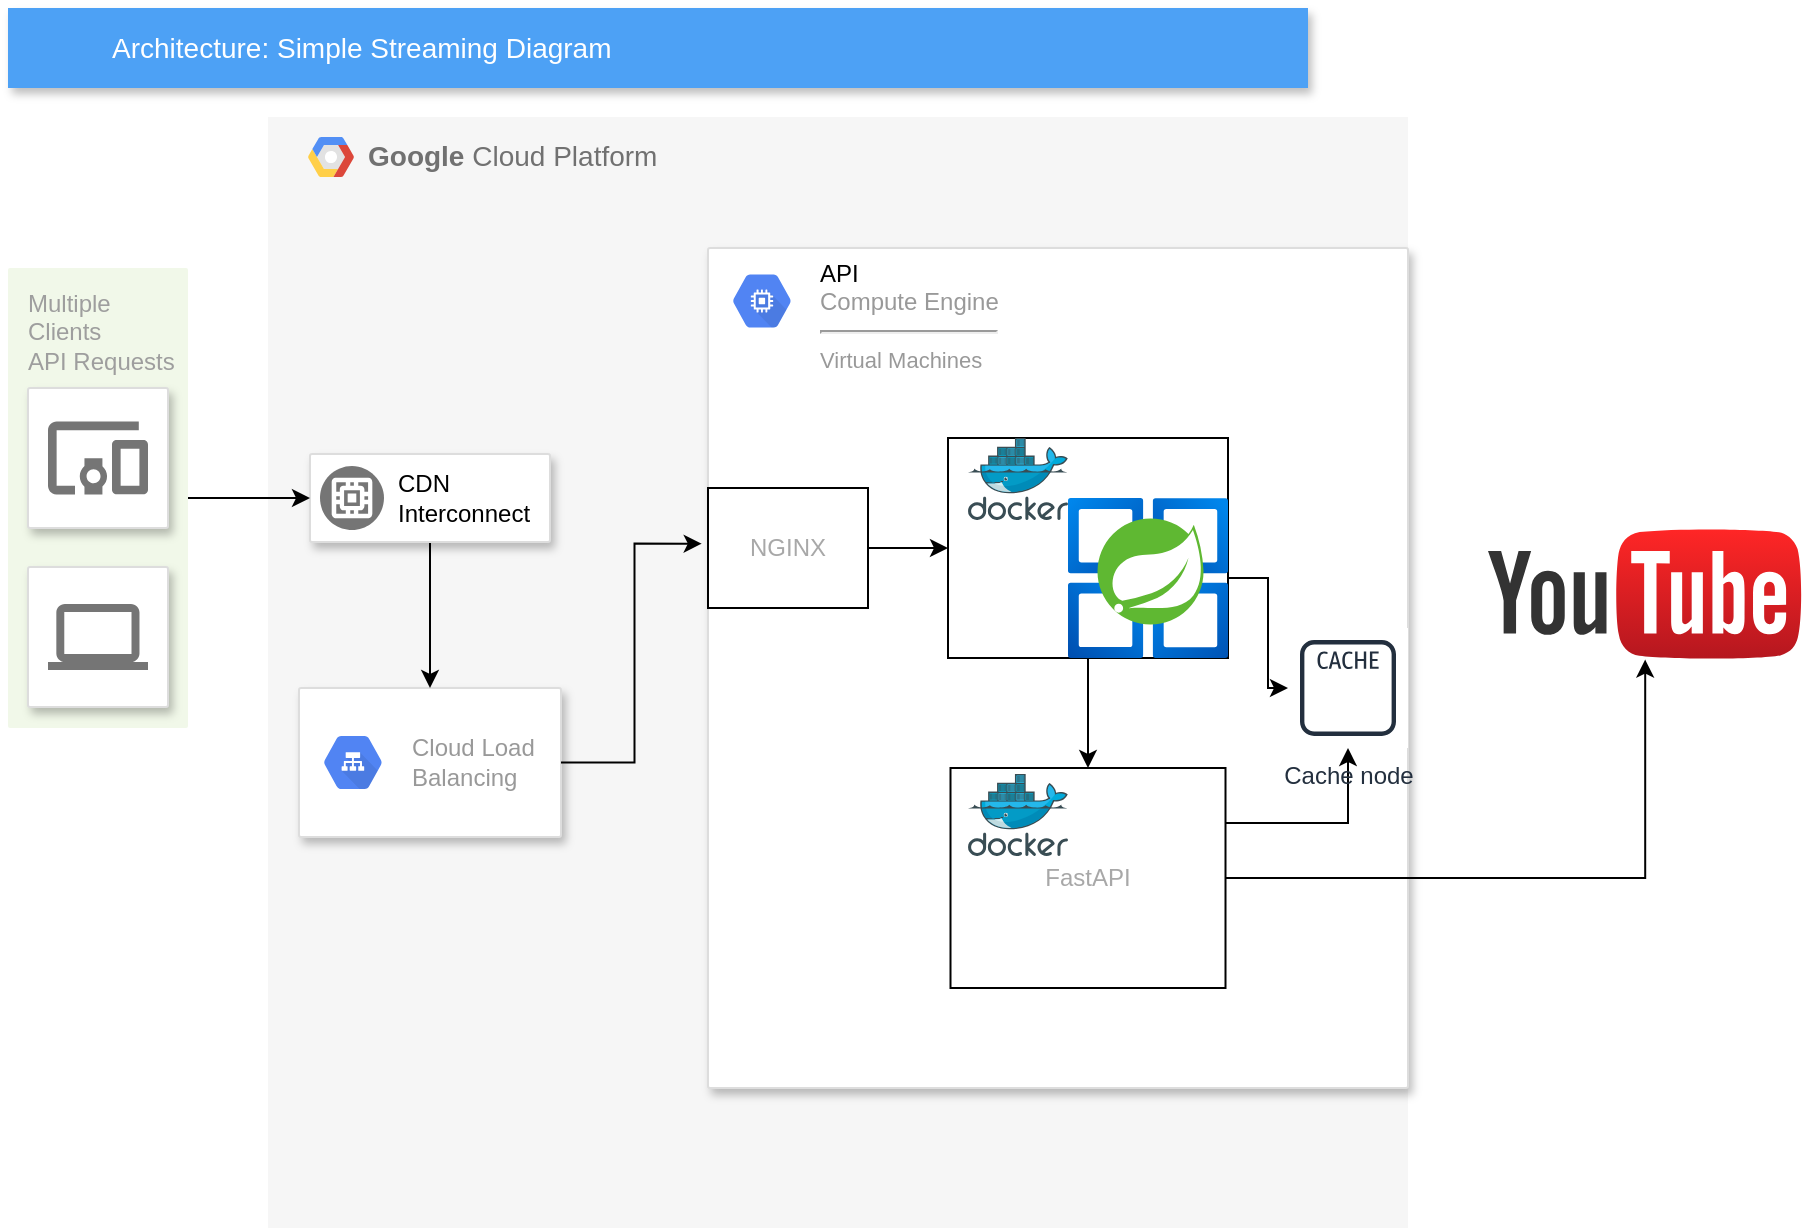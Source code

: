 <mxfile version="21.6.6" type="github">
  <diagram id="f106602c-feb2-e66a-4537-3a34d633f6aa" name="Page-1">
    <mxGraphModel dx="954" dy="648" grid="1" gridSize="10" guides="1" tooltips="1" connect="1" arrows="1" fold="1" page="1" pageScale="1" pageWidth="1169" pageHeight="827" background="none" math="0" shadow="0">
      <root>
        <mxCell id="0" />
        <mxCell id="1" parent="0" />
        <mxCell id="14" value="&lt;b&gt;Google &lt;/b&gt;Cloud Platform" style="fillColor=#F6F6F6;strokeColor=none;shadow=0;gradientColor=none;fontSize=14;align=left;spacing=10;fontColor=#717171;9E9E9E;verticalAlign=top;spacingTop=-4;fontStyle=0;spacingLeft=40;html=1;" parent="1" vertex="1">
          <mxGeometry x="390" y="64.5" width="570" height="555.5" as="geometry" />
        </mxCell>
        <mxCell id="15" value="" style="shape=mxgraph.gcp2.google_cloud_platform;fillColor=#F6F6F6;strokeColor=none;shadow=0;gradientColor=none;" parent="14" vertex="1">
          <mxGeometry width="23" height="20" relative="1" as="geometry">
            <mxPoint x="20" y="10" as="offset" />
          </mxGeometry>
        </mxCell>
        <mxCell id="989" value="" style="strokeColor=#dddddd;fillColor=#ffffff;shadow=1;strokeWidth=1;rounded=1;absoluteArcSize=1;arcSize=2;fontSize=11;fontColor=#9E9E9E;align=center;html=1;" parent="14" vertex="1">
          <mxGeometry x="15.5" y="285.5" width="131" height="74.5" as="geometry" />
        </mxCell>
        <mxCell id="990" value="Cloud Load&#xa;Balancing" style="dashed=0;connectable=0;html=1;fillColor=#5184F3;strokeColor=none;shape=mxgraph.gcp2.hexIcon;prIcon=cloud_load_balancing;part=1;labelPosition=right;verticalLabelPosition=middle;align=left;verticalAlign=middle;spacingLeft=5;fontColor=#999999;fontSize=12;" parent="989" vertex="1">
          <mxGeometry y="0.5" width="44" height="39" relative="1" as="geometry">
            <mxPoint x="5" y="-19.5" as="offset" />
          </mxGeometry>
        </mxCell>
        <mxCell id="XF7Pkt1dxF7L_GEAWQAG-1002" style="edgeStyle=orthogonalEdgeStyle;rounded=0;orthogonalLoop=1;jettySize=auto;html=1;exitX=0.5;exitY=1;exitDx=0;exitDy=0;" parent="14" source="989" target="989" edge="1">
          <mxGeometry relative="1" as="geometry" />
        </mxCell>
        <mxCell id="993" value="" style="strokeColor=#dddddd;fillColor=#ffffff;shadow=1;strokeWidth=1;rounded=1;absoluteArcSize=1;arcSize=2;fontSize=11;fontColor=#9E9E9E;align=center;html=1;" parent="14" vertex="1">
          <mxGeometry x="220" y="65.5" width="350" height="420" as="geometry" />
        </mxCell>
        <mxCell id="XF7Pkt1dxF7L_GEAWQAG-1018" style="edgeStyle=orthogonalEdgeStyle;rounded=0;orthogonalLoop=1;jettySize=auto;html=1;entryX=0.5;entryY=0;entryDx=0;entryDy=0;" parent="993" source="XF7Pkt1dxF7L_GEAWQAG-1016" target="XF7Pkt1dxF7L_GEAWQAG-1009" edge="1">
          <mxGeometry relative="1" as="geometry" />
        </mxCell>
        <mxCell id="XF7Pkt1dxF7L_GEAWQAG-1016" value="" style="rounded=0;whiteSpace=wrap;html=1;fillColor=#FFFFFF;" parent="993" vertex="1">
          <mxGeometry x="120" y="95" width="140" height="110" as="geometry" />
        </mxCell>
        <mxCell id="994" value="&lt;font color=&quot;#000000&quot;&gt;API&lt;/font&gt;&lt;br&gt;Compute Engine&lt;hr&gt;&lt;font style=&quot;font-size: 11px&quot;&gt;Virtual Machines&lt;/font&gt;" style="dashed=0;connectable=0;html=1;fillColor=#5184F3;strokeColor=none;shape=mxgraph.gcp2.hexIcon;prIcon=compute_engine;part=1;labelPosition=right;verticalLabelPosition=middle;align=left;verticalAlign=top;spacingLeft=5;fontColor=#999999;fontSize=12;spacingTop=-8;" parent="993" vertex="1">
          <mxGeometry width="44" height="39" relative="1" as="geometry">
            <mxPoint x="5" y="7" as="offset" />
          </mxGeometry>
        </mxCell>
        <mxCell id="XF7Pkt1dxF7L_GEAWQAG-1027" style="edgeStyle=orthogonalEdgeStyle;rounded=0;orthogonalLoop=1;jettySize=auto;html=1;" parent="993" source="XF7Pkt1dxF7L_GEAWQAG-1005" target="XF7Pkt1dxF7L_GEAWQAG-1026" edge="1">
          <mxGeometry relative="1" as="geometry" />
        </mxCell>
        <mxCell id="XF7Pkt1dxF7L_GEAWQAG-1005" value="" style="image;aspect=fixed;html=1;points=[];align=center;fontSize=12;image=img/lib/azure2/compute/Azure_Spring_Cloud.svg;" parent="993" vertex="1">
          <mxGeometry x="180" y="125" width="80" height="80" as="geometry" />
        </mxCell>
        <mxCell id="XF7Pkt1dxF7L_GEAWQAG-1017" value="" style="edgeStyle=orthogonalEdgeStyle;rounded=0;orthogonalLoop=1;jettySize=auto;html=1;entryX=0;entryY=0.5;entryDx=0;entryDy=0;" parent="993" source="XF7Pkt1dxF7L_GEAWQAG-1006" target="XF7Pkt1dxF7L_GEAWQAG-1016" edge="1">
          <mxGeometry relative="1" as="geometry" />
        </mxCell>
        <mxCell id="XF7Pkt1dxF7L_GEAWQAG-1006" value="&lt;font&gt;NGINX&lt;/font&gt;" style="rounded=0;whiteSpace=wrap;html=1;fillColor=#FFFFFF;fontColor=#A8A8A8;" parent="993" vertex="1">
          <mxGeometry y="120" width="80" height="60" as="geometry" />
        </mxCell>
        <mxCell id="XF7Pkt1dxF7L_GEAWQAG-1029" style="edgeStyle=orthogonalEdgeStyle;rounded=0;orthogonalLoop=1;jettySize=auto;html=1;exitX=1;exitY=0.25;exitDx=0;exitDy=0;" parent="993" source="XF7Pkt1dxF7L_GEAWQAG-1009" target="XF7Pkt1dxF7L_GEAWQAG-1026" edge="1">
          <mxGeometry relative="1" as="geometry" />
        </mxCell>
        <mxCell id="XF7Pkt1dxF7L_GEAWQAG-1009" value="&lt;font&gt;FastAPI&lt;/font&gt;" style="rounded=0;whiteSpace=wrap;html=1;fillColor=#FFFFFF;fontColor=#A8A8A8;" parent="993" vertex="1">
          <mxGeometry x="121.25" y="260" width="137.5" height="110" as="geometry" />
        </mxCell>
        <mxCell id="XF7Pkt1dxF7L_GEAWQAG-1013" value="" style="image;sketch=0;aspect=fixed;html=1;points=[];align=center;fontSize=12;image=img/lib/mscae/Docker.svg;" parent="993" vertex="1">
          <mxGeometry x="130" y="95" width="50" height="41" as="geometry" />
        </mxCell>
        <mxCell id="XF7Pkt1dxF7L_GEAWQAG-1014" value="" style="image;sketch=0;aspect=fixed;html=1;points=[];align=center;fontSize=12;image=img/lib/mscae/Docker.svg;" parent="993" vertex="1">
          <mxGeometry x="130" y="263" width="50" height="41" as="geometry" />
        </mxCell>
        <mxCell id="XF7Pkt1dxF7L_GEAWQAG-1026" value="Cache node" style="sketch=0;outlineConnect=0;fontColor=#232F3E;gradientColor=none;strokeColor=#232F3E;fillColor=#ffffff;dashed=0;verticalLabelPosition=bottom;verticalAlign=top;align=center;html=1;fontSize=12;fontStyle=0;aspect=fixed;shape=mxgraph.aws4.resourceIcon;resIcon=mxgraph.aws4.cache_node;" parent="993" vertex="1">
          <mxGeometry x="290" y="190" width="60" height="60" as="geometry" />
        </mxCell>
        <mxCell id="XF7Pkt1dxF7L_GEAWQAG-1004" value="" style="edgeStyle=orthogonalEdgeStyle;rounded=0;orthogonalLoop=1;jettySize=auto;html=1;entryX=-0.009;entryY=0.352;entryDx=0;entryDy=0;entryPerimeter=0;" parent="14" source="989" target="993" edge="1">
          <mxGeometry relative="1" as="geometry" />
        </mxCell>
        <mxCell id="4KMBcPScXVovLI_vRlF_-1004" value="" style="edgeStyle=orthogonalEdgeStyle;rounded=0;orthogonalLoop=1;jettySize=auto;html=1;" edge="1" parent="14" source="4KMBcPScXVovLI_vRlF_-1001" target="989">
          <mxGeometry relative="1" as="geometry" />
        </mxCell>
        <mxCell id="4KMBcPScXVovLI_vRlF_-1001" value="" style="strokeColor=#dddddd;shadow=1;strokeWidth=1;rounded=1;absoluteArcSize=1;arcSize=2;" vertex="1" parent="14">
          <mxGeometry x="21" y="168.5" width="120" height="44" as="geometry" />
        </mxCell>
        <mxCell id="4KMBcPScXVovLI_vRlF_-1002" value="CDN&#xa;Interconnect" style="sketch=0;dashed=0;connectable=0;html=1;fillColor=#757575;strokeColor=none;shape=mxgraph.gcp2.google_network_edge_cache;part=1;labelPosition=right;verticalLabelPosition=middle;align=left;verticalAlign=middle;spacingLeft=5;fontSize=12;" vertex="1" parent="4KMBcPScXVovLI_vRlF_-1001">
          <mxGeometry y="0.5" width="32" height="32" relative="1" as="geometry">
            <mxPoint x="5" y="-16" as="offset" />
          </mxGeometry>
        </mxCell>
        <mxCell id="4KMBcPScXVovLI_vRlF_-1003" value="" style="edgeStyle=orthogonalEdgeStyle;rounded=0;orthogonalLoop=1;jettySize=auto;html=1;" edge="1" parent="1" source="997" target="4KMBcPScXVovLI_vRlF_-1001">
          <mxGeometry relative="1" as="geometry" />
        </mxCell>
        <mxCell id="997" value="Multiple&lt;br&gt;Clients&lt;br&gt;API Requests&lt;br&gt;" style="rounded=1;absoluteArcSize=1;arcSize=2;html=1;strokeColor=none;gradientColor=none;shadow=0;dashed=0;fontSize=12;fontColor=#9E9E9E;align=left;verticalAlign=top;spacing=10;spacingTop=-4;fillColor=#F1F8E9;" parent="1" vertex="1">
          <mxGeometry x="260" y="140" width="90" height="230" as="geometry" />
        </mxCell>
        <mxCell id="818" value="Architecture: Simple Streaming Diagram" style="fillColor=#4DA1F5;strokeColor=none;shadow=1;gradientColor=none;fontSize=14;align=left;spacingLeft=50;fontColor=#ffffff;html=1;" parent="1" vertex="1">
          <mxGeometry x="260" y="10" width="650" height="40" as="geometry" />
        </mxCell>
        <mxCell id="985" value="" style="strokeColor=#dddddd;fillColor=#ffffff;shadow=1;strokeWidth=1;rounded=1;absoluteArcSize=1;arcSize=2;labelPosition=center;verticalLabelPosition=middle;align=center;verticalAlign=bottom;spacingLeft=0;fontColor=#999999;fontSize=12;whiteSpace=wrap;spacingBottom=2;html=1;" parent="1" vertex="1">
          <mxGeometry x="270" y="200" width="70" height="70" as="geometry" />
        </mxCell>
        <mxCell id="986" value="" style="dashed=0;connectable=0;html=1;fillColor=#757575;strokeColor=none;shape=mxgraph.gcp2.mobile_devices;part=1;" parent="985" vertex="1">
          <mxGeometry x="0.5" width="50" height="36.5" relative="1" as="geometry">
            <mxPoint x="-25" y="16.75" as="offset" />
          </mxGeometry>
        </mxCell>
        <mxCell id="987" value="" style="strokeColor=#dddddd;fillColor=#ffffff;shadow=1;strokeWidth=1;rounded=1;absoluteArcSize=1;arcSize=2;labelPosition=center;verticalLabelPosition=middle;align=center;verticalAlign=bottom;spacingLeft=0;fontColor=#999999;fontSize=12;whiteSpace=wrap;spacingBottom=2;html=1;" parent="1" vertex="1">
          <mxGeometry x="270" y="289.5" width="70" height="70" as="geometry" />
        </mxCell>
        <mxCell id="988" value="" style="dashed=0;connectable=0;html=1;fillColor=#757575;strokeColor=none;shape=mxgraph.gcp2.laptop;part=1;" parent="987" vertex="1">
          <mxGeometry x="0.5" width="50" height="33" relative="1" as="geometry">
            <mxPoint x="-25" y="18.5" as="offset" />
          </mxGeometry>
        </mxCell>
        <mxCell id="XF7Pkt1dxF7L_GEAWQAG-1012" value="" style="dashed=0;outlineConnect=0;html=1;align=center;labelPosition=center;verticalLabelPosition=bottom;verticalAlign=top;shape=mxgraph.weblogos.youtube;fillColor=#FF2626;gradientColor=#B5171F" parent="1" vertex="1">
          <mxGeometry x="1000" y="270" width="157.2" height="65.8" as="geometry" />
        </mxCell>
        <mxCell id="XF7Pkt1dxF7L_GEAWQAG-1020" value="" style="edgeStyle=orthogonalEdgeStyle;rounded=0;orthogonalLoop=1;jettySize=auto;html=1;" parent="1" source="XF7Pkt1dxF7L_GEAWQAG-1009" target="XF7Pkt1dxF7L_GEAWQAG-1012" edge="1">
          <mxGeometry relative="1" as="geometry">
            <mxPoint x="977.5" y="445" as="targetPoint" />
          </mxGeometry>
        </mxCell>
      </root>
    </mxGraphModel>
  </diagram>
</mxfile>
